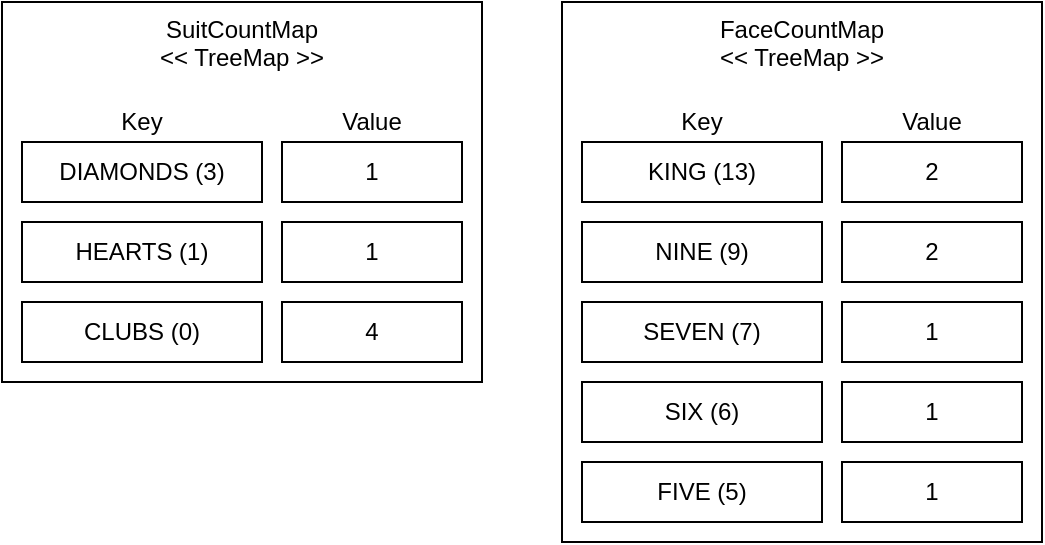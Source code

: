 <mxfile version="12.9.14" type="device"><diagram id="G_OHbmtrG36vYEs85LMK" name="Page-1"><mxGraphModel dx="864" dy="501" grid="1" gridSize="10" guides="1" tooltips="1" connect="1" arrows="1" fold="1" page="1" pageScale="1" pageWidth="1169" pageHeight="827" math="0" shadow="0"><root><mxCell id="0"/><mxCell id="1" parent="0"/><mxCell id="n06UX3XKVHU-HDWhqSKk-1" value="&lt;div&gt;SuitCountMap&lt;/div&gt;&lt;div&gt;&amp;lt;&amp;lt; TreeMap &amp;gt;&amp;gt;&lt;br&gt;&lt;/div&gt;" style="rounded=0;whiteSpace=wrap;html=1;fillColor=#ffffff;verticalAlign=top;" vertex="1" parent="1"><mxGeometry x="160" y="80" width="240" height="190" as="geometry"/></mxCell><mxCell id="n06UX3XKVHU-HDWhqSKk-2" value="&lt;div&gt;FaceCountMap&lt;/div&gt;&lt;div&gt;&amp;lt;&amp;lt; TreeMap &amp;gt;&amp;gt;&lt;br&gt;&lt;/div&gt;" style="rounded=0;whiteSpace=wrap;html=1;fillColor=#ffffff;verticalAlign=top;" vertex="1" parent="1"><mxGeometry x="440" y="80" width="240" height="270" as="geometry"/></mxCell><mxCell id="n06UX3XKVHU-HDWhqSKk-7" value="Key" style="rounded=0;whiteSpace=wrap;html=1;fillColor=none;strokeColor=none;" vertex="1" parent="1"><mxGeometry x="170" y="130" width="120" height="20" as="geometry"/></mxCell><mxCell id="n06UX3XKVHU-HDWhqSKk-8" value="Value" style="rounded=0;whiteSpace=wrap;html=1;fillColor=none;strokeColor=none;" vertex="1" parent="1"><mxGeometry x="300" y="130" width="90" height="20" as="geometry"/></mxCell><mxCell id="n06UX3XKVHU-HDWhqSKk-13" value="" style="group" vertex="1" connectable="0" parent="1"><mxGeometry x="170" y="150" width="220" height="30" as="geometry"/></mxCell><mxCell id="n06UX3XKVHU-HDWhqSKk-3" value="DIAMONDS (3)" style="rounded=0;whiteSpace=wrap;html=1;fillColor=#ffffff;" vertex="1" parent="n06UX3XKVHU-HDWhqSKk-13"><mxGeometry width="120" height="30" as="geometry"/></mxCell><mxCell id="n06UX3XKVHU-HDWhqSKk-9" value="1" style="rounded=0;whiteSpace=wrap;html=1;fillColor=#ffffff;" vertex="1" parent="n06UX3XKVHU-HDWhqSKk-13"><mxGeometry x="130" width="90" height="30" as="geometry"/></mxCell><mxCell id="n06UX3XKVHU-HDWhqSKk-15" value="" style="group" vertex="1" connectable="0" parent="1"><mxGeometry x="170" y="190" width="220" height="30" as="geometry"/></mxCell><mxCell id="n06UX3XKVHU-HDWhqSKk-5" value="HEARTS (1)" style="rounded=0;whiteSpace=wrap;html=1;fillColor=#ffffff;" vertex="1" parent="n06UX3XKVHU-HDWhqSKk-15"><mxGeometry width="120" height="30" as="geometry"/></mxCell><mxCell id="n06UX3XKVHU-HDWhqSKk-11" value="1" style="rounded=0;whiteSpace=wrap;html=1;fillColor=#ffffff;" vertex="1" parent="n06UX3XKVHU-HDWhqSKk-15"><mxGeometry x="130" width="90" height="30" as="geometry"/></mxCell><mxCell id="n06UX3XKVHU-HDWhqSKk-16" value="" style="group" vertex="1" connectable="0" parent="1"><mxGeometry x="170" y="230" width="220" height="30" as="geometry"/></mxCell><mxCell id="n06UX3XKVHU-HDWhqSKk-6" value="CLUBS (0)" style="rounded=0;whiteSpace=wrap;html=1;fillColor=#ffffff;" vertex="1" parent="n06UX3XKVHU-HDWhqSKk-16"><mxGeometry width="120" height="30" as="geometry"/></mxCell><mxCell id="n06UX3XKVHU-HDWhqSKk-12" value="4" style="rounded=0;whiteSpace=wrap;html=1;fillColor=#ffffff;" vertex="1" parent="n06UX3XKVHU-HDWhqSKk-16"><mxGeometry x="130" width="90" height="30" as="geometry"/></mxCell><mxCell id="n06UX3XKVHU-HDWhqSKk-17" value="Key" style="rounded=0;whiteSpace=wrap;html=1;fillColor=none;strokeColor=none;" vertex="1" parent="1"><mxGeometry x="450" y="130" width="120" height="20" as="geometry"/></mxCell><mxCell id="n06UX3XKVHU-HDWhqSKk-18" value="Value" style="rounded=0;whiteSpace=wrap;html=1;fillColor=none;strokeColor=none;" vertex="1" parent="1"><mxGeometry x="580" y="130" width="90" height="20" as="geometry"/></mxCell><mxCell id="n06UX3XKVHU-HDWhqSKk-19" value="KING (13)" style="rounded=0;whiteSpace=wrap;html=1;fillColor=#ffffff;" vertex="1" parent="1"><mxGeometry x="450" y="150" width="120" height="30" as="geometry"/></mxCell><mxCell id="n06UX3XKVHU-HDWhqSKk-20" value="2" style="rounded=0;whiteSpace=wrap;html=1;fillColor=#ffffff;" vertex="1" parent="1"><mxGeometry x="580" y="150" width="90" height="30" as="geometry"/></mxCell><mxCell id="n06UX3XKVHU-HDWhqSKk-21" value="NINE (9) " style="rounded=0;whiteSpace=wrap;html=1;fillColor=#ffffff;" vertex="1" parent="1"><mxGeometry x="450" y="190" width="120" height="30" as="geometry"/></mxCell><mxCell id="n06UX3XKVHU-HDWhqSKk-22" value="2" style="rounded=0;whiteSpace=wrap;html=1;fillColor=#ffffff;" vertex="1" parent="1"><mxGeometry x="580" y="190" width="90" height="30" as="geometry"/></mxCell><mxCell id="n06UX3XKVHU-HDWhqSKk-23" value="SEVEN (7)" style="rounded=0;whiteSpace=wrap;html=1;fillColor=#ffffff;" vertex="1" parent="1"><mxGeometry x="450" y="230" width="120" height="30" as="geometry"/></mxCell><mxCell id="n06UX3XKVHU-HDWhqSKk-24" value="1" style="rounded=0;whiteSpace=wrap;html=1;fillColor=#ffffff;" vertex="1" parent="1"><mxGeometry x="580" y="230" width="90" height="30" as="geometry"/></mxCell><mxCell id="n06UX3XKVHU-HDWhqSKk-25" value="SIX (6)" style="rounded=0;whiteSpace=wrap;html=1;fillColor=#ffffff;" vertex="1" parent="1"><mxGeometry x="450" y="270" width="120" height="30" as="geometry"/></mxCell><mxCell id="n06UX3XKVHU-HDWhqSKk-26" value="1" style="rounded=0;whiteSpace=wrap;html=1;fillColor=#ffffff;" vertex="1" parent="1"><mxGeometry x="580" y="270" width="90" height="30" as="geometry"/></mxCell><mxCell id="n06UX3XKVHU-HDWhqSKk-27" value="FIVE (5)" style="rounded=0;whiteSpace=wrap;html=1;fillColor=#ffffff;" vertex="1" parent="1"><mxGeometry x="450" y="310" width="120" height="30" as="geometry"/></mxCell><mxCell id="n06UX3XKVHU-HDWhqSKk-28" value="1" style="rounded=0;whiteSpace=wrap;html=1;fillColor=#ffffff;" vertex="1" parent="1"><mxGeometry x="580" y="310" width="90" height="30" as="geometry"/></mxCell></root></mxGraphModel></diagram></mxfile>